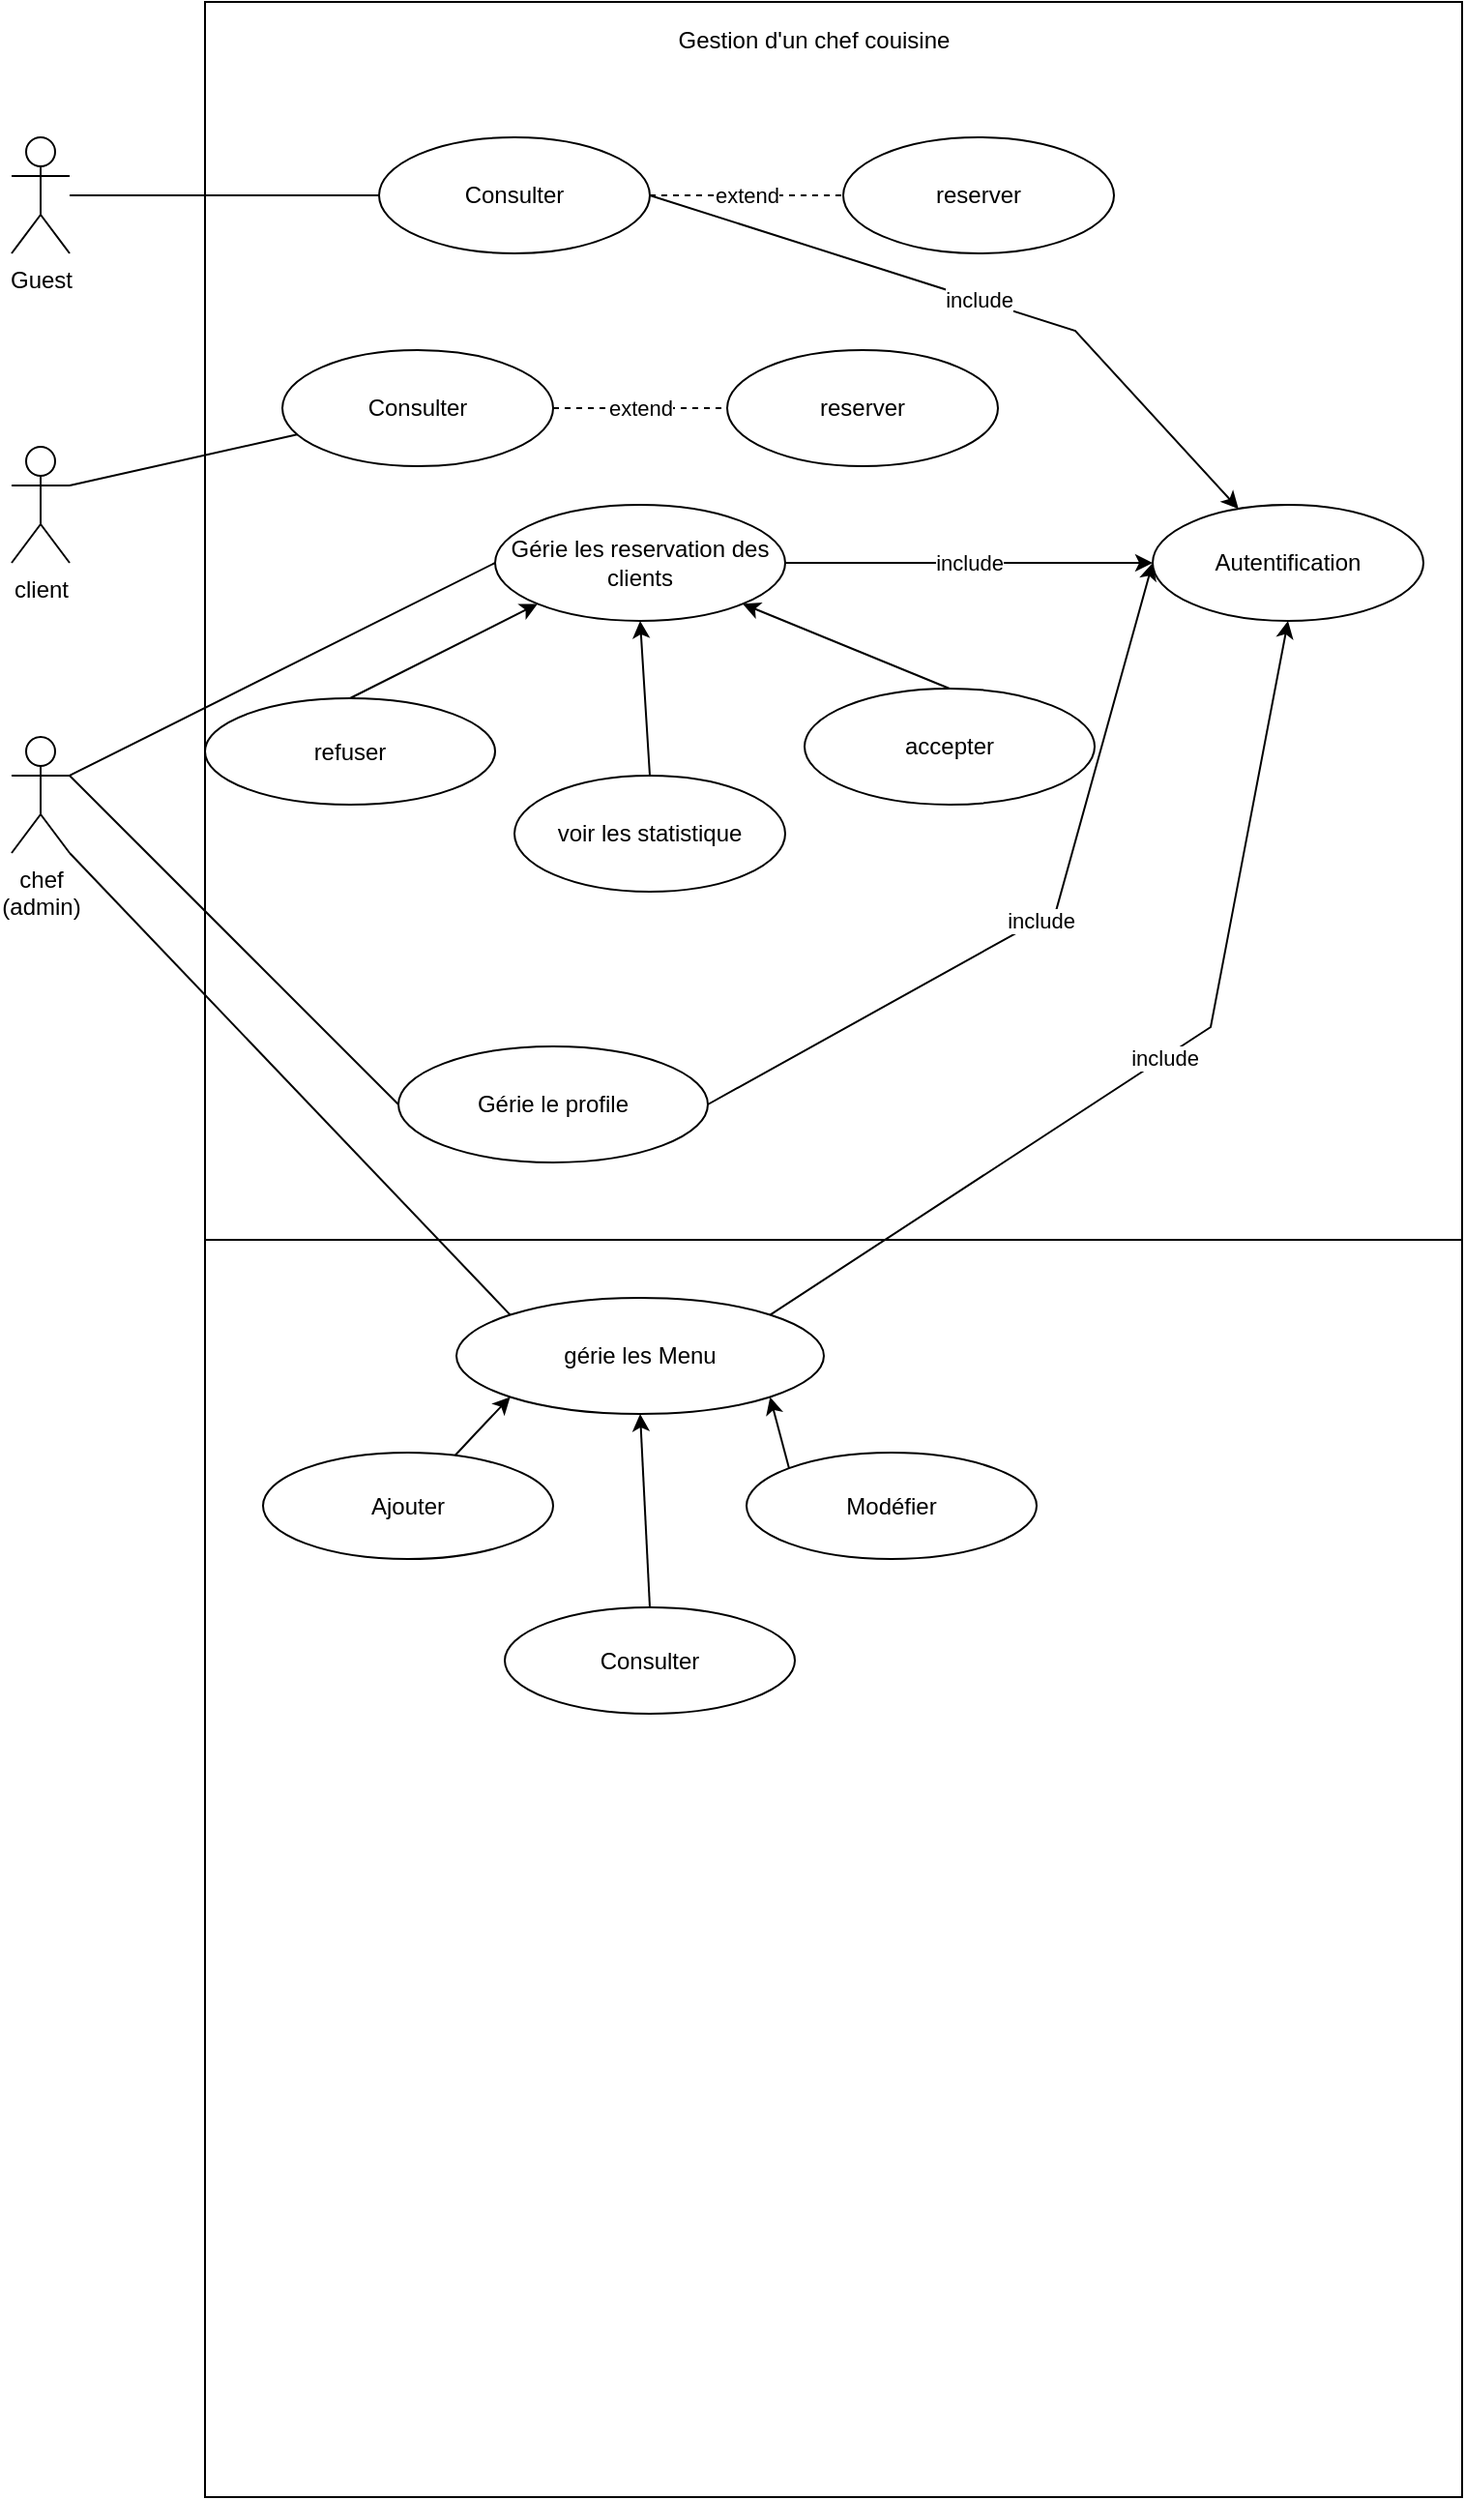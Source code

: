 <mxfile>
    <diagram id="hbpcAMWR0ZgKv4X6DRIc" name="Page-1">
        <mxGraphModel dx="994" dy="563" grid="1" gridSize="10" guides="1" tooltips="1" connect="1" arrows="1" fold="1" page="1" pageScale="1" pageWidth="850" pageHeight="1100" math="0" shadow="0">
            <root>
                <mxCell id="0"/>
                <mxCell id="1" parent="0"/>
                <mxCell id="2" value="" style="whiteSpace=wrap;html=1;aspect=fixed;rounded=0;" parent="1" vertex="1">
                    <mxGeometry x="170" y="10" width="650" height="650" as="geometry"/>
                </mxCell>
                <mxCell id="3" value="client" style="shape=umlActor;verticalLabelPosition=bottom;verticalAlign=top;html=1;outlineConnect=0;rounded=0;" parent="1" vertex="1">
                    <mxGeometry x="70" y="240" width="30" height="60" as="geometry"/>
                </mxCell>
                <mxCell id="5" value="chef&lt;br&gt;(admin)" style="shape=umlActor;verticalLabelPosition=bottom;verticalAlign=top;html=1;outlineConnect=0;rounded=0;" parent="1" vertex="1">
                    <mxGeometry x="70" y="390" width="30" height="60" as="geometry"/>
                </mxCell>
                <mxCell id="6" value="Consulter" style="ellipse;whiteSpace=wrap;html=1;rounded=0;" parent="1" vertex="1">
                    <mxGeometry x="260" y="80" width="140" height="60" as="geometry"/>
                </mxCell>
                <mxCell id="7" value="Autentification" style="ellipse;whiteSpace=wrap;html=1;rounded=0;" parent="1" vertex="1">
                    <mxGeometry x="660" y="270" width="140" height="60" as="geometry"/>
                </mxCell>
                <mxCell id="8" value="reserver" style="ellipse;whiteSpace=wrap;html=1;rounded=0;" parent="1" vertex="1">
                    <mxGeometry x="500" y="80" width="140" height="60" as="geometry"/>
                </mxCell>
                <mxCell id="9" value="accepter" style="ellipse;whiteSpace=wrap;html=1;rounded=0;" parent="1" vertex="1">
                    <mxGeometry x="480" y="365" width="150" height="60" as="geometry"/>
                </mxCell>
                <mxCell id="10" value="refuser" style="ellipse;whiteSpace=wrap;html=1;rounded=0;" parent="1" vertex="1">
                    <mxGeometry x="170" y="370" width="150" height="55" as="geometry"/>
                </mxCell>
                <mxCell id="11" value="Gérie les reservation des clients" style="ellipse;whiteSpace=wrap;html=1;rounded=0;" parent="1" vertex="1">
                    <mxGeometry x="320" y="270" width="150" height="60" as="geometry"/>
                </mxCell>
                <mxCell id="12" value="Gérie le profile" style="ellipse;whiteSpace=wrap;html=1;rounded=0;" parent="1" vertex="1">
                    <mxGeometry x="270" y="550" width="160" height="60" as="geometry"/>
                </mxCell>
                <mxCell id="16" value="" style="endArrow=none;html=1;exitX=1;exitY=0.333;exitDx=0;exitDy=0;exitPerimeter=0;entryX=0;entryY=0.5;entryDx=0;entryDy=0;rounded=0;" parent="1" source="5" target="12" edge="1">
                    <mxGeometry width="50" height="50" relative="1" as="geometry">
                        <mxPoint x="310" y="430" as="sourcePoint"/>
                        <mxPoint x="360" y="380" as="targetPoint"/>
                    </mxGeometry>
                </mxCell>
                <mxCell id="20" value="include" style="endArrow=classic;html=1;entryX=0;entryY=0.5;entryDx=0;entryDy=0;exitX=1;exitY=0.5;exitDx=0;exitDy=0;rounded=0;" parent="1" source="11" target="7" edge="1">
                    <mxGeometry width="50" height="50" relative="1" as="geometry">
                        <mxPoint x="310" y="430" as="sourcePoint"/>
                        <mxPoint x="360" y="380" as="targetPoint"/>
                        <Array as="points"/>
                    </mxGeometry>
                </mxCell>
                <mxCell id="21" value="include" style="endArrow=classic;html=1;entryX=0;entryY=0.5;entryDx=0;entryDy=0;exitX=1;exitY=0.5;exitDx=0;exitDy=0;rounded=0;" parent="1" source="12" target="7" edge="1">
                    <mxGeometry width="50" height="50" relative="1" as="geometry">
                        <mxPoint x="310" y="430" as="sourcePoint"/>
                        <mxPoint x="360" y="380" as="targetPoint"/>
                        <Array as="points">
                            <mxPoint x="610" y="480"/>
                        </Array>
                    </mxGeometry>
                </mxCell>
                <mxCell id="23" value="include" style="endArrow=classic;html=1;exitX=1;exitY=0.5;exitDx=0;exitDy=0;rounded=0;" parent="1" source="6" target="7" edge="1">
                    <mxGeometry width="50" height="50" relative="1" as="geometry">
                        <mxPoint x="470" y="150" as="sourcePoint"/>
                        <mxPoint x="520" y="100" as="targetPoint"/>
                        <Array as="points">
                            <mxPoint x="620" y="180"/>
                        </Array>
                    </mxGeometry>
                </mxCell>
                <mxCell id="24" value="" style="endArrow=none;html=1;entryX=0;entryY=0.5;entryDx=0;entryDy=0;rounded=0;" parent="1" source="46" target="6" edge="1">
                    <mxGeometry width="50" height="50" relative="1" as="geometry">
                        <mxPoint x="430" y="350" as="sourcePoint"/>
                        <mxPoint x="480" y="300" as="targetPoint"/>
                    </mxGeometry>
                </mxCell>
                <mxCell id="25" value="extend" style="endArrow=none;dashed=1;html=1;entryX=0;entryY=0.5;entryDx=0;entryDy=0;rounded=0;" parent="1" target="8" edge="1">
                    <mxGeometry width="50" height="50" relative="1" as="geometry">
                        <mxPoint x="400" y="110" as="sourcePoint"/>
                        <mxPoint x="480" y="300" as="targetPoint"/>
                    </mxGeometry>
                </mxCell>
                <mxCell id="26" value="" style="endArrow=none;html=1;exitX=1;exitY=0.333;exitDx=0;exitDy=0;exitPerimeter=0;entryX=0;entryY=0.5;entryDx=0;entryDy=0;rounded=0;" parent="1" source="5" target="11" edge="1">
                    <mxGeometry width="50" height="50" relative="1" as="geometry">
                        <mxPoint x="360" y="410" as="sourcePoint"/>
                        <mxPoint x="410" y="360" as="targetPoint"/>
                    </mxGeometry>
                </mxCell>
                <mxCell id="29" value="Gestion d'un chef couisine" style="text;html=1;strokeColor=none;fillColor=none;align=center;verticalAlign=middle;whiteSpace=wrap;rounded=0;" parent="1" vertex="1">
                    <mxGeometry x="330" y="10" width="310" height="40" as="geometry"/>
                </mxCell>
                <mxCell id="31" value="" style="endArrow=classic;html=1;entryX=1;entryY=1;entryDx=0;entryDy=0;exitX=0.5;exitY=0;exitDx=0;exitDy=0;rounded=0;" parent="1" source="9" target="11" edge="1">
                    <mxGeometry width="50" height="50" relative="1" as="geometry">
                        <mxPoint x="480" y="310" as="sourcePoint"/>
                        <mxPoint x="530" y="260" as="targetPoint"/>
                    </mxGeometry>
                </mxCell>
                <mxCell id="32" value="" style="endArrow=classic;html=1;entryX=0;entryY=1;entryDx=0;entryDy=0;exitX=0.5;exitY=0;exitDx=0;exitDy=0;rounded=0;" parent="1" source="10" target="11" edge="1">
                    <mxGeometry width="50" height="50" relative="1" as="geometry">
                        <mxPoint x="480" y="310" as="sourcePoint"/>
                        <mxPoint x="530" y="260" as="targetPoint"/>
                    </mxGeometry>
                </mxCell>
                <mxCell id="33" value="" style="whiteSpace=wrap;html=1;aspect=fixed;rounded=0;" parent="1" vertex="1">
                    <mxGeometry x="170" y="650" width="650" height="650" as="geometry"/>
                </mxCell>
                <mxCell id="34" value="voir les statistique" style="ellipse;whiteSpace=wrap;html=1;rounded=0;" parent="1" vertex="1">
                    <mxGeometry x="330" y="410" width="140" height="60" as="geometry"/>
                </mxCell>
                <mxCell id="35" value="gérie les Menu" style="ellipse;whiteSpace=wrap;html=1;rounded=0;" parent="1" vertex="1">
                    <mxGeometry x="300" y="680" width="190" height="60" as="geometry"/>
                </mxCell>
                <mxCell id="36" value="" style="endArrow=classic;html=1;entryX=0.5;entryY=1;entryDx=0;entryDy=0;exitX=0.5;exitY=0;exitDx=0;exitDy=0;rounded=0;" parent="1" source="34" target="11" edge="1">
                    <mxGeometry width="50" height="50" relative="1" as="geometry">
                        <mxPoint x="440" y="630" as="sourcePoint"/>
                        <mxPoint x="490" y="580" as="targetPoint"/>
                    </mxGeometry>
                </mxCell>
                <mxCell id="37" value="" style="endArrow=none;html=1;exitX=1;exitY=1;exitDx=0;exitDy=0;exitPerimeter=0;entryX=0;entryY=0;entryDx=0;entryDy=0;rounded=0;" parent="1" source="5" target="35" edge="1">
                    <mxGeometry width="50" height="50" relative="1" as="geometry">
                        <mxPoint x="440" y="630" as="sourcePoint"/>
                        <mxPoint x="490" y="580" as="targetPoint"/>
                    </mxGeometry>
                </mxCell>
                <mxCell id="38" value="Ajouter" style="ellipse;whiteSpace=wrap;html=1;rounded=0;" parent="1" vertex="1">
                    <mxGeometry x="200" y="760" width="150" height="55" as="geometry"/>
                </mxCell>
                <mxCell id="39" value="Consulter" style="ellipse;whiteSpace=wrap;html=1;rounded=0;" parent="1" vertex="1">
                    <mxGeometry x="325" y="840" width="150" height="55" as="geometry"/>
                </mxCell>
                <mxCell id="40" value="Modéfier" style="ellipse;whiteSpace=wrap;html=1;rounded=0;" parent="1" vertex="1">
                    <mxGeometry x="450" y="760" width="150" height="55" as="geometry"/>
                </mxCell>
                <mxCell id="41" value="" style="endArrow=classic;html=1;entryX=0;entryY=1;entryDx=0;entryDy=0;rounded=0;" parent="1" source="38" target="35" edge="1">
                    <mxGeometry width="50" height="50" relative="1" as="geometry">
                        <mxPoint x="440" y="770" as="sourcePoint"/>
                        <mxPoint x="490" y="720" as="targetPoint"/>
                        <Array as="points">
                            <mxPoint x="310" y="750"/>
                        </Array>
                    </mxGeometry>
                </mxCell>
                <mxCell id="42" value="" style="endArrow=classic;html=1;entryX=0.5;entryY=1;entryDx=0;entryDy=0;exitX=0.5;exitY=0;exitDx=0;exitDy=0;rounded=0;" parent="1" source="39" target="35" edge="1">
                    <mxGeometry width="50" height="50" relative="1" as="geometry">
                        <mxPoint x="440" y="770" as="sourcePoint"/>
                        <mxPoint x="490" y="720" as="targetPoint"/>
                    </mxGeometry>
                </mxCell>
                <mxCell id="44" value="" style="endArrow=classic;html=1;entryX=1;entryY=1;entryDx=0;entryDy=0;exitX=0;exitY=0;exitDx=0;exitDy=0;rounded=0;" parent="1" source="40" target="35" edge="1">
                    <mxGeometry width="50" height="50" relative="1" as="geometry">
                        <mxPoint x="440" y="770" as="sourcePoint"/>
                        <mxPoint x="490" y="720" as="targetPoint"/>
                    </mxGeometry>
                </mxCell>
                <mxCell id="45" value="include" style="endArrow=classic;html=1;exitX=1;exitY=0;exitDx=0;exitDy=0;entryX=0.5;entryY=1;entryDx=0;entryDy=0;rounded=0;" parent="1" source="35" target="7" edge="1">
                    <mxGeometry width="50" height="50" relative="1" as="geometry">
                        <mxPoint x="440" y="630" as="sourcePoint"/>
                        <mxPoint x="490" y="580" as="targetPoint"/>
                        <Array as="points">
                            <mxPoint x="690" y="540"/>
                        </Array>
                    </mxGeometry>
                </mxCell>
                <mxCell id="46" value="Guest" style="shape=umlActor;verticalLabelPosition=bottom;verticalAlign=top;html=1;outlineConnect=0;rounded=0;" vertex="1" parent="1">
                    <mxGeometry x="70" y="80" width="30" height="60" as="geometry"/>
                </mxCell>
                <mxCell id="49" value="Consulter" style="ellipse;whiteSpace=wrap;html=1;rounded=0;" vertex="1" parent="1">
                    <mxGeometry x="210" y="190" width="140" height="60" as="geometry"/>
                </mxCell>
                <mxCell id="50" value="reserver" style="ellipse;whiteSpace=wrap;html=1;rounded=0;" vertex="1" parent="1">
                    <mxGeometry x="440" y="190" width="140" height="60" as="geometry"/>
                </mxCell>
                <mxCell id="51" value="" style="endArrow=none;html=1;exitX=1;exitY=0.333;exitDx=0;exitDy=0;exitPerimeter=0;" edge="1" parent="1" source="3" target="49">
                    <mxGeometry width="50" height="50" relative="1" as="geometry">
                        <mxPoint x="400" y="340" as="sourcePoint"/>
                        <mxPoint x="450" y="290" as="targetPoint"/>
                    </mxGeometry>
                </mxCell>
                <mxCell id="55" value="extend" style="endArrow=none;dashed=1;html=1;exitX=1;exitY=0.5;exitDx=0;exitDy=0;" edge="1" parent="1" source="49" target="50">
                    <mxGeometry width="50" height="50" relative="1" as="geometry">
                        <mxPoint x="400" y="340" as="sourcePoint"/>
                        <mxPoint x="450" y="290" as="targetPoint"/>
                    </mxGeometry>
                </mxCell>
            </root>
        </mxGraphModel>
    </diagram>
</mxfile>